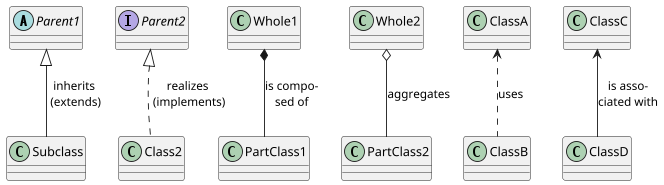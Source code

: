 @startuml
'https://plantuml.com/class-diagram

scale 0.9

abstract class Parent1
Parent1 <|-- Subclass    : inherits\n (extends)

interface Parent2
Parent2 <|.. Class2      : realizes\n (implements)

Whole1  *--  PartClass1  : is compo-\nsed of

Whole2  o--  PartClass2  : aggregates

ClassA  <..  ClassB      : uses

ClassC  <--  ClassD      : is asso-\nciated with

@enduml